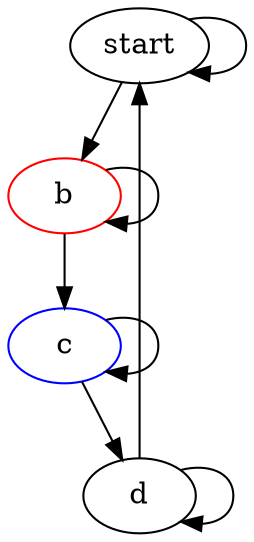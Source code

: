digraph {
    splines="line"

    a[label="start"]
    b[color="red"]
    c[color="blue"]

    a -> b;
    b -> c;
    c -> d;
    d -> a;

    a -> a;
    b -> b;
    c -> c;
    d -> d;
}
